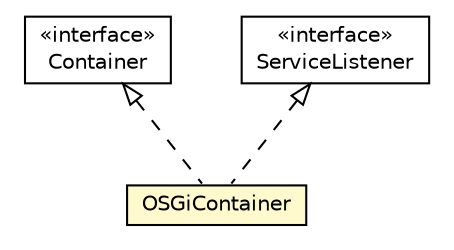 #!/usr/local/bin/dot
#
# Class diagram 
# Generated by UMLGraph version R5_6-24-gf6e263 (http://www.umlgraph.org/)
#

digraph G {
	edge [fontname="Helvetica",fontsize=10,labelfontname="Helvetica",labelfontsize=10];
	node [fontname="Helvetica",fontsize=10,shape=plaintext];
	nodesep=0.25;
	ranksep=0.5;
	// org.universAAL.middleware.container.Container
	c5970453 [label=<<table title="org.universAAL.middleware.container.Container" border="0" cellborder="1" cellspacing="0" cellpadding="2" port="p" href="../Container.html">
		<tr><td><table border="0" cellspacing="0" cellpadding="1">
<tr><td align="center" balign="center"> &#171;interface&#187; </td></tr>
<tr><td align="center" balign="center"> Container </td></tr>
		</table></td></tr>
		</table>>, URL="../Container.html", fontname="Helvetica", fontcolor="black", fontsize=10.0];
	// org.universAAL.middleware.container.osgi.OSGiContainer
	c5971554 [label=<<table title="org.universAAL.middleware.container.osgi.OSGiContainer" border="0" cellborder="1" cellspacing="0" cellpadding="2" port="p" bgcolor="lemonChiffon" href="./OSGiContainer.html">
		<tr><td><table border="0" cellspacing="0" cellpadding="1">
<tr><td align="center" balign="center"> OSGiContainer </td></tr>
		</table></td></tr>
		</table>>, URL="./OSGiContainer.html", fontname="Helvetica", fontcolor="black", fontsize=10.0];
	//org.universAAL.middleware.container.osgi.OSGiContainer implements org.universAAL.middleware.container.Container
	c5970453:p -> c5971554:p [dir=back,arrowtail=empty,style=dashed];
	//org.universAAL.middleware.container.osgi.OSGiContainer implements org.osgi.framework.ServiceListener
	c5973260:p -> c5971554:p [dir=back,arrowtail=empty,style=dashed];
	// org.osgi.framework.ServiceListener
	c5973260 [label=<<table title="org.osgi.framework.ServiceListener" border="0" cellborder="1" cellspacing="0" cellpadding="2" port="p" href="http://java.sun.com/j2se/1.4.2/docs/api/org/osgi/framework/ServiceListener.html">
		<tr><td><table border="0" cellspacing="0" cellpadding="1">
<tr><td align="center" balign="center"> &#171;interface&#187; </td></tr>
<tr><td align="center" balign="center"> ServiceListener </td></tr>
		</table></td></tr>
		</table>>, URL="http://java.sun.com/j2se/1.4.2/docs/api/org/osgi/framework/ServiceListener.html", fontname="Helvetica", fontcolor="black", fontsize=10.0];
}


